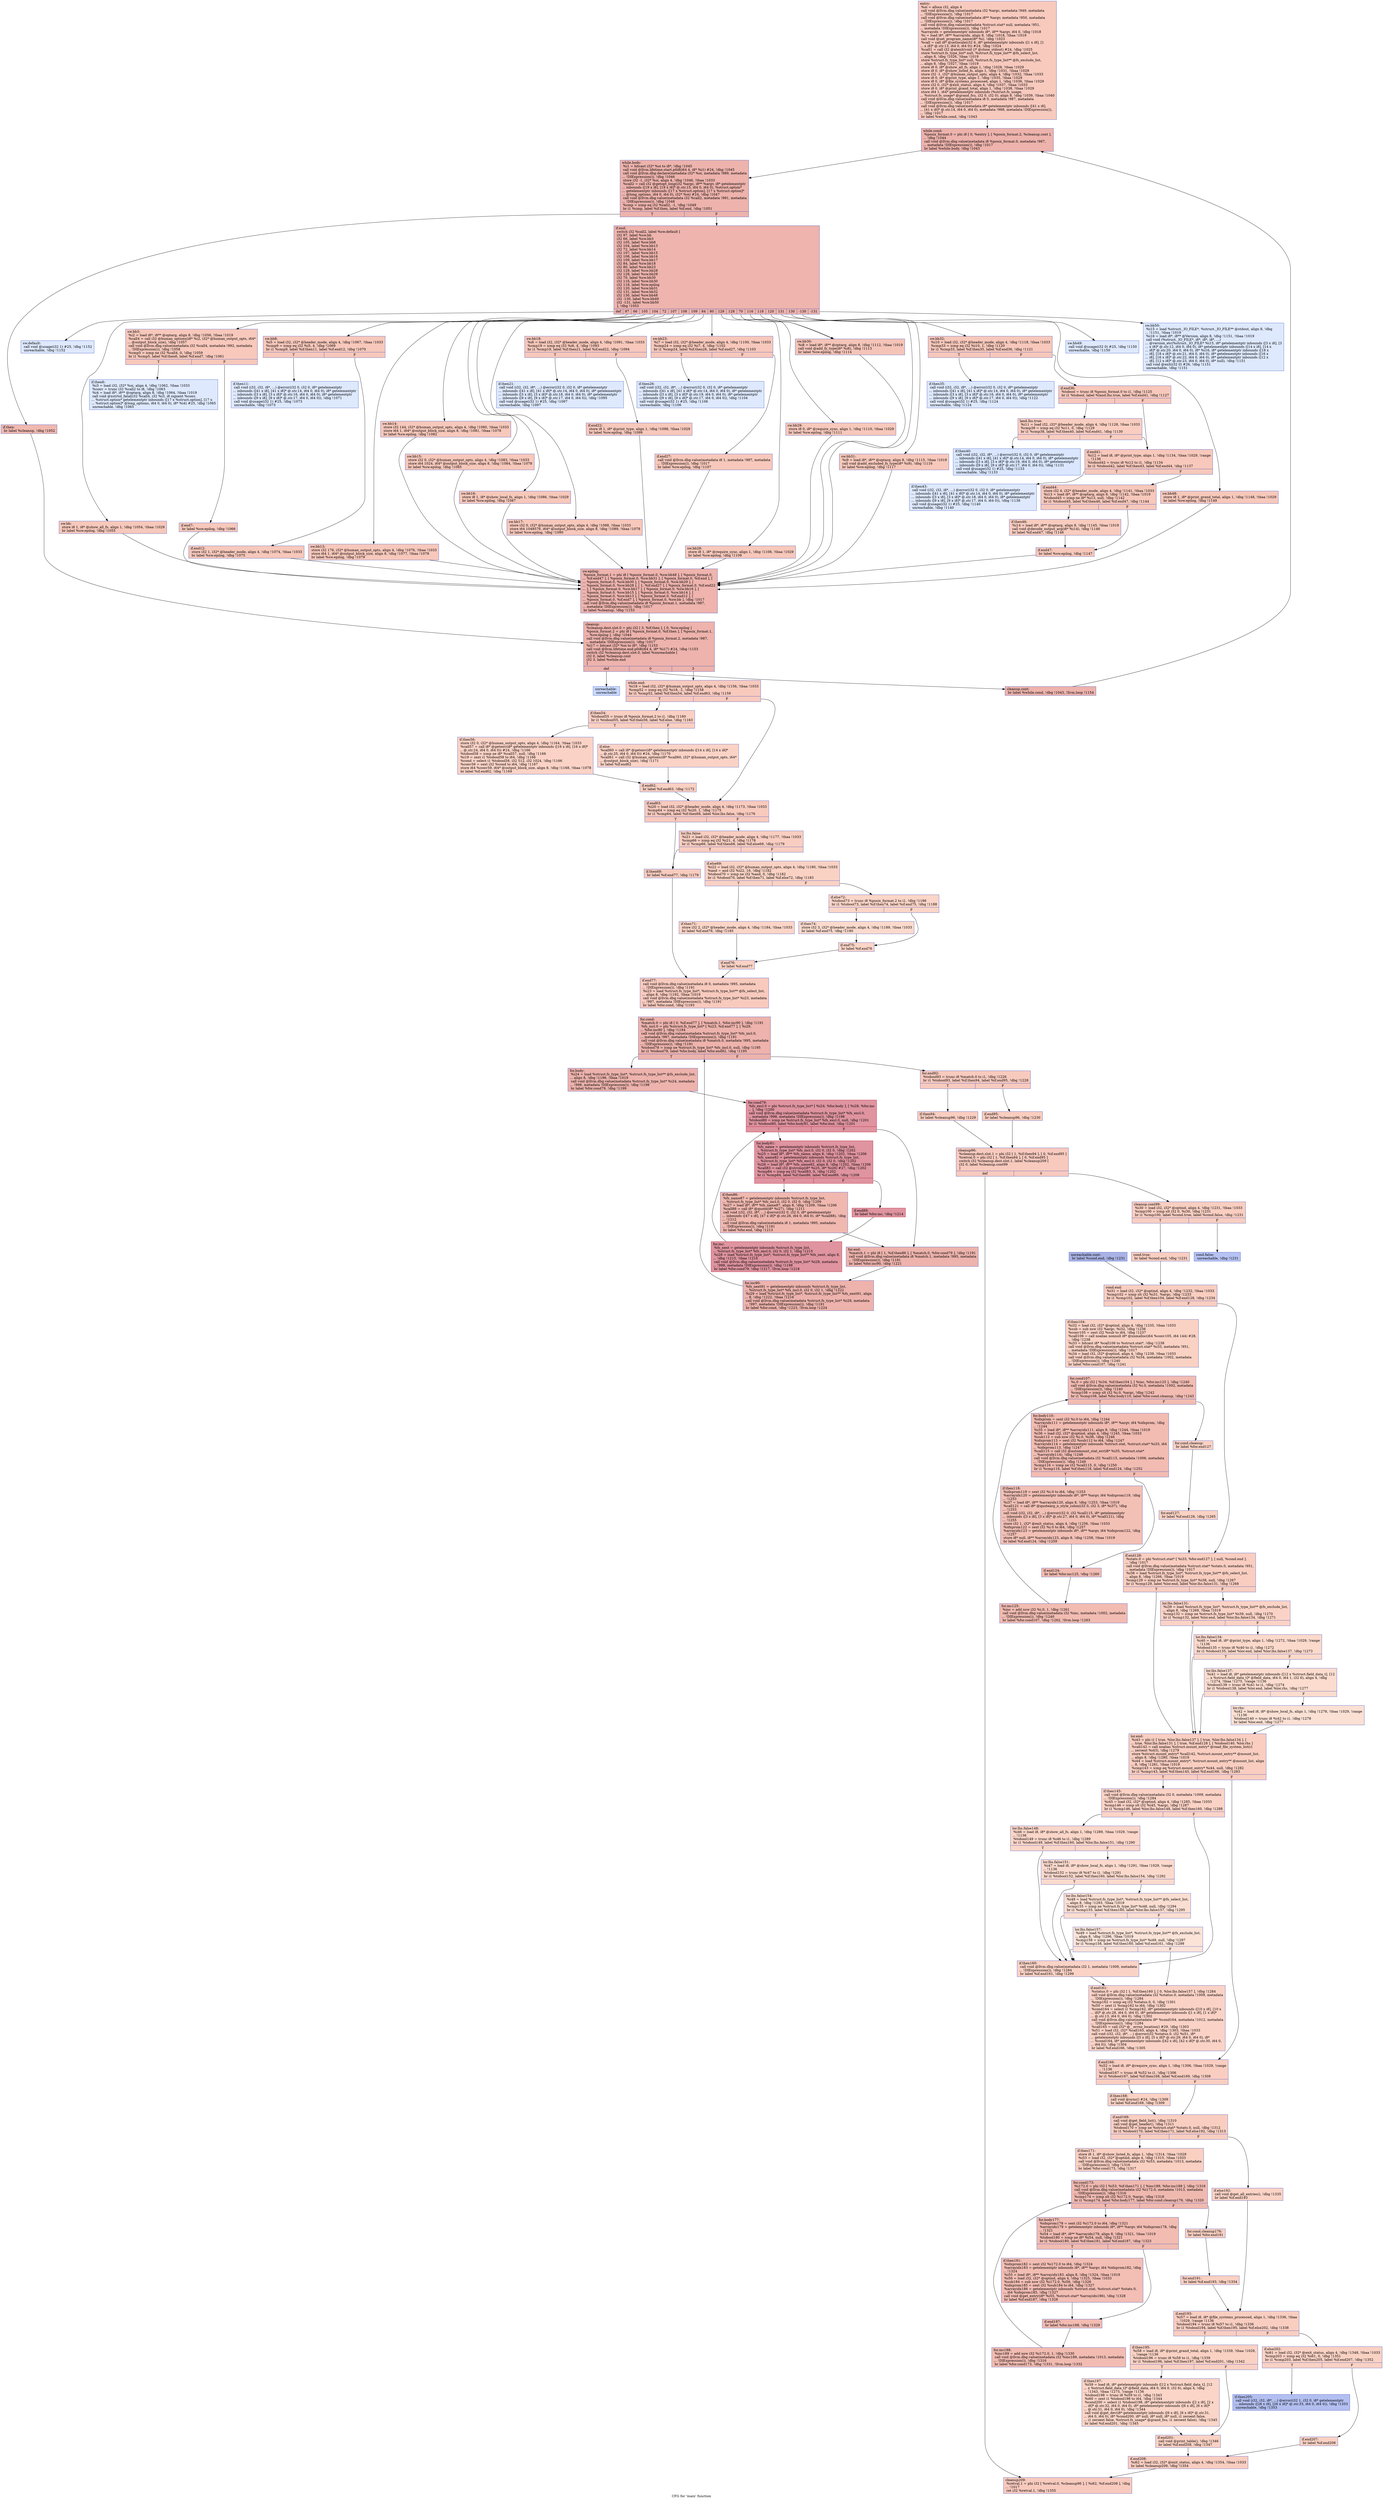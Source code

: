 digraph "CFG for 'main' function" {
	label="CFG for 'main' function";

	Node0x55db659a6f80 [shape=record,color="#3d50c3ff", style=filled, fillcolor="#ef886b70",label="{entry:\l  %oi = alloca i32, align 4\l  call void @llvm.dbg.value(metadata i32 %argc, metadata !949, metadata\l... !DIExpression()), !dbg !1017\l  call void @llvm.dbg.value(metadata i8** %argv, metadata !950, metadata\l... !DIExpression()), !dbg !1017\l  call void @llvm.dbg.value(metadata %struct.stat* null, metadata !951,\l... metadata !DIExpression()), !dbg !1017\l  %arrayidx = getelementptr inbounds i8*, i8** %argv, i64 0, !dbg !1018\l  %i = load i8*, i8** %arrayidx, align 8, !dbg !1018, !tbaa !1019\l  call void @set_program_name(i8* %i), !dbg !1023\l  %call = call i8* @setlocale(i32 6, i8* getelementptr inbounds ([1 x i8], [1\l... x i8]* @.str.13, i64 0, i64 0)) #24, !dbg !1024\l  %call1 = call i32 @atexit(void ()* @close_stdout) #24, !dbg !1025\l  store %struct.fs_type_list* null, %struct.fs_type_list** @fs_select_list,\l... align 8, !dbg !1026, !tbaa !1019\l  store %struct.fs_type_list* null, %struct.fs_type_list** @fs_exclude_list,\l... align 8, !dbg !1027, !tbaa !1019\l  store i8 0, i8* @show_all_fs, align 1, !dbg !1028, !tbaa !1029\l  store i8 0, i8* @show_listed_fs, align 1, !dbg !1031, !tbaa !1029\l  store i32 -1, i32* @human_output_opts, align 4, !dbg !1032, !tbaa !1033\l  store i8 0, i8* @print_type, align 1, !dbg !1035, !tbaa !1029\l  store i8 0, i8* @file_systems_processed, align 1, !dbg !1036, !tbaa !1029\l  store i32 0, i32* @exit_status, align 4, !dbg !1037, !tbaa !1033\l  store i8 0, i8* @print_grand_total, align 1, !dbg !1038, !tbaa !1029\l  store i64 1, i64* getelementptr inbounds (%struct.fs_usage,\l... %struct.fs_usage* @grand_fsu, i32 0, i32 0), align 8, !dbg !1039, !tbaa !1040\l  call void @llvm.dbg.value(metadata i8 0, metadata !987, metadata\l... !DIExpression()), !dbg !1017\l  call void @llvm.dbg.value(metadata i8* getelementptr inbounds ([41 x i8],\l... [41 x i8]* @.str.14, i64 0, i64 0), metadata !988, metadata !DIExpression()),\l... !dbg !1017\l  br label %while.cond, !dbg !1043\l}"];
	Node0x55db659a6f80 -> Node0x55db659abe80;
	Node0x55db659abe80 [shape=record,color="#3d50c3ff", style=filled, fillcolor="#d6524470",label="{while.cond:                                       \l  %posix_format.0 = phi i8 [ 0, %entry ], [ %posix_format.2, %cleanup.cont ],\l... !dbg !1044\l  call void @llvm.dbg.value(metadata i8 %posix_format.0, metadata !987,\l... metadata !DIExpression()), !dbg !1017\l  br label %while.body, !dbg !1043\l}"];
	Node0x55db659abe80 -> Node0x55db659ac650;
	Node0x55db659ac650 [shape=record,color="#3d50c3ff", style=filled, fillcolor="#d6524470",label="{while.body:                                       \l  %i1 = bitcast i32* %oi to i8*, !dbg !1045\l  call void @llvm.lifetime.start.p0i8(i64 4, i8* %i1) #24, !dbg !1045\l  call void @llvm.dbg.declare(metadata i32* %oi, metadata !989, metadata\l... !DIExpression()), !dbg !1046\l  store i32 -1, i32* %oi, align 4, !dbg !1046, !tbaa !1033\l  %call2 = call i32 @getopt_long(i32 %argc, i8** %argv, i8* getelementptr\l... inbounds ([19 x i8], [19 x i8]* @.str.15, i64 0, i64 0), %struct.option*\l... getelementptr inbounds ([17 x %struct.option], [17 x %struct.option]*\l... @long_options, i64 0, i64 0), i32* %oi) #24, !dbg !1047\l  call void @llvm.dbg.value(metadata i32 %call2, metadata !991, metadata\l... !DIExpression()), !dbg !1048\l  %cmp = icmp eq i32 %call2, -1, !dbg !1049\l  br i1 %cmp, label %if.then, label %if.end, !dbg !1051\l|{<s0>T|<s1>F}}"];
	Node0x55db659ac650:s0 -> Node0x55db659af480;
	Node0x55db659ac650:s1 -> Node0x55db659af550;
	Node0x55db659af480 [shape=record,color="#3d50c3ff", style=filled, fillcolor="#de614d70",label="{if.then:                                          \l  br label %cleanup, !dbg !1052\l}"];
	Node0x55db659af480 -> Node0x55db659af800;
	Node0x55db659af550 [shape=record,color="#3d50c3ff", style=filled, fillcolor="#d8564670",label="{if.end:                                           \l  switch i32 %call2, label %sw.default [\l    i32 97, label %sw.bb\l    i32 66, label %sw.bb3\l    i32 105, label %sw.bb8\l    i32 104, label %sw.bb13\l    i32 72, label %sw.bb14\l    i32 107, label %sw.bb15\l    i32 108, label %sw.bb16\l    i32 109, label %sw.bb17\l    i32 84, label %sw.bb18\l    i32 80, label %sw.bb23\l    i32 129, label %sw.bb28\l    i32 128, label %sw.bb29\l    i32 70, label %sw.bb30\l    i32 116, label %sw.bb30\l    i32 118, label %sw.epilog\l    i32 120, label %sw.bb31\l    i32 131, label %sw.bb32\l    i32 130, label %sw.bb48\l    i32 -130, label %sw.bb49\l    i32 -131, label %sw.bb50\l  ], !dbg !1053\l|{<s0>def|<s1>97|<s2>66|<s3>105|<s4>104|<s5>72|<s6>107|<s7>108|<s8>109|<s9>84|<s10>80|<s11>129|<s12>128|<s13>70|<s14>116|<s15>118|<s16>120|<s17>131|<s18>130|<s19>-130|<s20>-131}}"];
	Node0x55db659af550:s0 -> Node0x55db659afa10;
	Node0x55db659af550:s1 -> Node0x55db659afa60;
	Node0x55db659af550:s2 -> Node0x55db659afb30;
	Node0x55db659af550:s3 -> Node0x55db659afc00;
	Node0x55db659af550:s4 -> Node0x55db659afcd0;
	Node0x55db659af550:s5 -> Node0x55db659afda0;
	Node0x55db659af550:s6 -> Node0x55db659afea0;
	Node0x55db659af550:s7 -> Node0x55db659acf60;
	Node0x55db659af550:s8 -> Node0x55db659b0230;
	Node0x55db659af550:s9 -> Node0x55db659b02e0;
	Node0x55db659af550:s10 -> Node0x55db659b0390;
	Node0x55db659af550:s11 -> Node0x55db659b0460;
	Node0x55db659af550:s12 -> Node0x55db659b0530;
	Node0x55db659af550:s13 -> Node0x55db659b0630;
	Node0x55db659af550:s14 -> Node0x55db659b0630;
	Node0x55db659af550:s15 -> Node0x55db659b0730;
	Node0x55db659af550:s16 -> Node0x55db659b0810;
	Node0x55db659af550:s17 -> Node0x55db659b08e0;
	Node0x55db659af550:s18 -> Node0x55db659b09b0;
	Node0x55db659af550:s19 -> Node0x55db659b0a80;
	Node0x55db659af550:s20 -> Node0x55db659b0b50;
	Node0x55db659afa60 [shape=record,color="#3d50c3ff", style=filled, fillcolor="#ed836670",label="{sw.bb:                                            \l  store i8 1, i8* @show_all_fs, align 1, !dbg !1054, !tbaa !1029\l  br label %sw.epilog, !dbg !1055\l}"];
	Node0x55db659afa60 -> Node0x55db659b0730;
	Node0x55db659afb30 [shape=record,color="#3d50c3ff", style=filled, fillcolor="#ed836670",label="{sw.bb3:                                           \l  %i2 = load i8*, i8** @optarg, align 8, !dbg !1056, !tbaa !1019\l  %call4 = call i32 @human_options(i8* %i2, i32* @human_output_opts, i64*\l... @output_block_size), !dbg !1057\l  call void @llvm.dbg.value(metadata i32 %call4, metadata !992, metadata\l... !DIExpression()), !dbg !1058\l  %cmp5 = icmp ne i32 %call4, 0, !dbg !1059\l  br i1 %cmp5, label %if.then6, label %if.end7, !dbg !1061\l|{<s0>T|<s1>F}}"];
	Node0x55db659afb30:s0 -> Node0x55db659b2220;
	Node0x55db659afb30:s1 -> Node0x55db659b2270;
	Node0x55db659b2220 [shape=record,color="#3d50c3ff", style=filled, fillcolor="#b5cdfa70",label="{if.then6:                                         \l  %i3 = load i32, i32* %oi, align 4, !dbg !1062, !tbaa !1033\l  %conv = trunc i32 %call2 to i8, !dbg !1063\l  %i4 = load i8*, i8** @optarg, align 8, !dbg !1064, !tbaa !1019\l  call void @xstrtol_fatal(i32 %call4, i32 %i3, i8 signext %conv,\l... %struct.option* getelementptr inbounds ([17 x %struct.option], [17 x\l... %struct.option]* @long_options, i64 0, i64 0), i8* %i4) #25, !dbg !1065\l  unreachable, !dbg !1065\l}"];
	Node0x55db659b2270 [shape=record,color="#3d50c3ff", style=filled, fillcolor="#ed836670",label="{if.end7:                                          \l  br label %sw.epilog, !dbg !1066\l}"];
	Node0x55db659b2270 -> Node0x55db659b0730;
	Node0x55db659afc00 [shape=record,color="#3d50c3ff", style=filled, fillcolor="#ed836670",label="{sw.bb8:                                           \l  %i5 = load i32, i32* @header_mode, align 4, !dbg !1067, !tbaa !1033\l  %cmp9 = icmp eq i32 %i5, 4, !dbg !1069\l  br i1 %cmp9, label %if.then11, label %if.end12, !dbg !1070\l|{<s0>T|<s1>F}}"];
	Node0x55db659afc00:s0 -> Node0x55db659b49e0;
	Node0x55db659afc00:s1 -> Node0x55db659b5080;
	Node0x55db659b49e0 [shape=record,color="#3d50c3ff", style=filled, fillcolor="#b5cdfa70",label="{if.then11:                                        \l  call void (i32, i32, i8*, ...) @error(i32 0, i32 0, i8* getelementptr\l... inbounds ([41 x i8], [41 x i8]* @.str.14, i64 0, i64 0), i8* getelementptr\l... inbounds ([3 x i8], [3 x i8]* @.str.16, i64 0, i64 0), i8* getelementptr\l... inbounds ([9 x i8], [9 x i8]* @.str.17, i64 0, i64 0)), !dbg !1071\l  call void @usage(i32 1) #25, !dbg !1073\l  unreachable, !dbg !1073\l}"];
	Node0x55db659b5080 [shape=record,color="#3d50c3ff", style=filled, fillcolor="#ed836670",label="{if.end12:                                         \l  store i32 1, i32* @header_mode, align 4, !dbg !1074, !tbaa !1033\l  br label %sw.epilog, !dbg !1075\l}"];
	Node0x55db659b5080 -> Node0x55db659b0730;
	Node0x55db659afcd0 [shape=record,color="#3d50c3ff", style=filled, fillcolor="#ed836670",label="{sw.bb13:                                          \l  store i32 176, i32* @human_output_opts, align 4, !dbg !1076, !tbaa !1033\l  store i64 1, i64* @output_block_size, align 8, !dbg !1077, !tbaa !1078\l  br label %sw.epilog, !dbg !1079\l}"];
	Node0x55db659afcd0 -> Node0x55db659b0730;
	Node0x55db659afda0 [shape=record,color="#3d50c3ff", style=filled, fillcolor="#ed836670",label="{sw.bb14:                                          \l  store i32 144, i32* @human_output_opts, align 4, !dbg !1080, !tbaa !1033\l  store i64 1, i64* @output_block_size, align 8, !dbg !1081, !tbaa !1078\l  br label %sw.epilog, !dbg !1082\l}"];
	Node0x55db659afda0 -> Node0x55db659b0730;
	Node0x55db659afea0 [shape=record,color="#3d50c3ff", style=filled, fillcolor="#ed836670",label="{sw.bb15:                                          \l  store i32 0, i32* @human_output_opts, align 4, !dbg !1083, !tbaa !1033\l  store i64 1024, i64* @output_block_size, align 8, !dbg !1084, !tbaa !1078\l  br label %sw.epilog, !dbg !1085\l}"];
	Node0x55db659afea0 -> Node0x55db659b0730;
	Node0x55db659acf60 [shape=record,color="#3d50c3ff", style=filled, fillcolor="#ed836670",label="{sw.bb16:                                          \l  store i8 1, i8* @show_local_fs, align 1, !dbg !1086, !tbaa !1029\l  br label %sw.epilog, !dbg !1087\l}"];
	Node0x55db659acf60 -> Node0x55db659b0730;
	Node0x55db659b0230 [shape=record,color="#3d50c3ff", style=filled, fillcolor="#ed836670",label="{sw.bb17:                                          \l  store i32 0, i32* @human_output_opts, align 4, !dbg !1088, !tbaa !1033\l  store i64 1048576, i64* @output_block_size, align 8, !dbg !1089, !tbaa !1078\l  br label %sw.epilog, !dbg !1090\l}"];
	Node0x55db659b0230 -> Node0x55db659b0730;
	Node0x55db659b02e0 [shape=record,color="#3d50c3ff", style=filled, fillcolor="#ed836670",label="{sw.bb18:                                          \l  %i6 = load i32, i32* @header_mode, align 4, !dbg !1091, !tbaa !1033\l  %cmp19 = icmp eq i32 %i6, 4, !dbg !1093\l  br i1 %cmp19, label %if.then21, label %if.end22, !dbg !1094\l|{<s0>T|<s1>F}}"];
	Node0x55db659b02e0:s0 -> Node0x55db6598b260;
	Node0x55db659b02e0:s1 -> Node0x55db6598b2b0;
	Node0x55db6598b260 [shape=record,color="#3d50c3ff", style=filled, fillcolor="#b5cdfa70",label="{if.then21:                                        \l  call void (i32, i32, i8*, ...) @error(i32 0, i32 0, i8* getelementptr\l... inbounds ([41 x i8], [41 x i8]* @.str.14, i64 0, i64 0), i8* getelementptr\l... inbounds ([3 x i8], [3 x i8]* @.str.18, i64 0, i64 0), i8* getelementptr\l... inbounds ([9 x i8], [9 x i8]* @.str.17, i64 0, i64 0)), !dbg !1095\l  call void @usage(i32 1) #25, !dbg !1097\l  unreachable, !dbg !1097\l}"];
	Node0x55db6598b2b0 [shape=record,color="#3d50c3ff", style=filled, fillcolor="#ed836670",label="{if.end22:                                         \l  store i8 1, i8* @print_type, align 1, !dbg !1098, !tbaa !1029\l  br label %sw.epilog, !dbg !1099\l}"];
	Node0x55db6598b2b0 -> Node0x55db659b0730;
	Node0x55db659b0390 [shape=record,color="#3d50c3ff", style=filled, fillcolor="#ed836670",label="{sw.bb23:                                          \l  %i7 = load i32, i32* @header_mode, align 4, !dbg !1100, !tbaa !1033\l  %cmp24 = icmp eq i32 %i7, 4, !dbg !1102\l  br i1 %cmp24, label %if.then26, label %if.end27, !dbg !1103\l|{<s0>T|<s1>F}}"];
	Node0x55db659b0390:s0 -> Node0x55db659bb640;
	Node0x55db659b0390:s1 -> Node0x55db659bb6c0;
	Node0x55db659bb640 [shape=record,color="#3d50c3ff", style=filled, fillcolor="#b5cdfa70",label="{if.then26:                                        \l  call void (i32, i32, i8*, ...) @error(i32 0, i32 0, i8* getelementptr\l... inbounds ([41 x i8], [41 x i8]* @.str.14, i64 0, i64 0), i8* getelementptr\l... inbounds ([3 x i8], [3 x i8]* @.str.19, i64 0, i64 0), i8* getelementptr\l... inbounds ([9 x i8], [9 x i8]* @.str.17, i64 0, i64 0)), !dbg !1104\l  call void @usage(i32 1) #25, !dbg !1106\l  unreachable, !dbg !1106\l}"];
	Node0x55db659bb6c0 [shape=record,color="#3d50c3ff", style=filled, fillcolor="#ed836670",label="{if.end27:                                         \l  call void @llvm.dbg.value(metadata i8 1, metadata !987, metadata\l... !DIExpression()), !dbg !1017\l  br label %sw.epilog, !dbg !1107\l}"];
	Node0x55db659bb6c0 -> Node0x55db659b0730;
	Node0x55db659b0460 [shape=record,color="#3d50c3ff", style=filled, fillcolor="#ed836670",label="{sw.bb28:                                          \l  store i8 1, i8* @require_sync, align 1, !dbg !1108, !tbaa !1029\l  br label %sw.epilog, !dbg !1109\l}"];
	Node0x55db659b0460 -> Node0x55db659b0730;
	Node0x55db659b0530 [shape=record,color="#3d50c3ff", style=filled, fillcolor="#ed836670",label="{sw.bb29:                                          \l  store i8 0, i8* @require_sync, align 1, !dbg !1110, !tbaa !1029\l  br label %sw.epilog, !dbg !1111\l}"];
	Node0x55db659b0530 -> Node0x55db659b0730;
	Node0x55db659b0630 [shape=record,color="#3d50c3ff", style=filled, fillcolor="#e97a5f70",label="{sw.bb30:                                          \l  %i8 = load i8*, i8** @optarg, align 8, !dbg !1112, !tbaa !1019\l  call void @add_fs_type(i8* %i8), !dbg !1113\l  br label %sw.epilog, !dbg !1114\l}"];
	Node0x55db659b0630 -> Node0x55db659b0730;
	Node0x55db659b0810 [shape=record,color="#3d50c3ff", style=filled, fillcolor="#ed836670",label="{sw.bb31:                                          \l  %i9 = load i8*, i8** @optarg, align 8, !dbg !1115, !tbaa !1019\l  call void @add_excluded_fs_type(i8* %i9), !dbg !1116\l  br label %sw.epilog, !dbg !1117\l}"];
	Node0x55db659b0810 -> Node0x55db659b0730;
	Node0x55db659b08e0 [shape=record,color="#3d50c3ff", style=filled, fillcolor="#ed836670",label="{sw.bb32:                                          \l  %i10 = load i32, i32* @header_mode, align 4, !dbg !1118, !tbaa !1033\l  %cmp33 = icmp eq i32 %i10, 1, !dbg !1120\l  br i1 %cmp33, label %if.then35, label %if.end36, !dbg !1121\l|{<s0>T|<s1>F}}"];
	Node0x55db659b08e0:s0 -> Node0x55db659bdf60;
	Node0x55db659b08e0:s1 -> Node0x55db659bdfb0;
	Node0x55db659bdf60 [shape=record,color="#3d50c3ff", style=filled, fillcolor="#b5cdfa70",label="{if.then35:                                        \l  call void (i32, i32, i8*, ...) @error(i32 0, i32 0, i8* getelementptr\l... inbounds ([41 x i8], [41 x i8]* @.str.14, i64 0, i64 0), i8* getelementptr\l... inbounds ([3 x i8], [3 x i8]* @.str.16, i64 0, i64 0), i8* getelementptr\l... inbounds ([9 x i8], [9 x i8]* @.str.17, i64 0, i64 0)), !dbg !1122\l  call void @usage(i32 1) #25, !dbg !1124\l  unreachable, !dbg !1124\l}"];
	Node0x55db659bdfb0 [shape=record,color="#3d50c3ff", style=filled, fillcolor="#ed836670",label="{if.end36:                                         \l  %tobool = trunc i8 %posix_format.0 to i1, !dbg !1125\l  br i1 %tobool, label %land.lhs.true, label %if.end41, !dbg !1127\l|{<s0>T|<s1>F}}"];
	Node0x55db659bdfb0:s0 -> Node0x55db659b04d0;
	Node0x55db659bdfb0:s1 -> Node0x55db659bee80;
	Node0x55db659b04d0 [shape=record,color="#3d50c3ff", style=filled, fillcolor="#f2907270",label="{land.lhs.true:                                    \l  %i11 = load i32, i32* @header_mode, align 4, !dbg !1128, !tbaa !1033\l  %cmp38 = icmp eq i32 %i11, 0, !dbg !1129\l  br i1 %cmp38, label %if.then40, label %if.end41, !dbg !1130\l|{<s0>T|<s1>F}}"];
	Node0x55db659b04d0:s0 -> Node0x55db659bf480;
	Node0x55db659b04d0:s1 -> Node0x55db659bee80;
	Node0x55db659bf480 [shape=record,color="#3d50c3ff", style=filled, fillcolor="#abc8fd70",label="{if.then40:                                        \l  call void (i32, i32, i8*, ...) @error(i32 0, i32 0, i8* getelementptr\l... inbounds ([41 x i8], [41 x i8]* @.str.14, i64 0, i64 0), i8* getelementptr\l... inbounds ([3 x i8], [3 x i8]* @.str.19, i64 0, i64 0), i8* getelementptr\l... inbounds ([9 x i8], [9 x i8]* @.str.17, i64 0, i64 0)), !dbg !1131\l  call void @usage(i32 1) #25, !dbg !1133\l  unreachable, !dbg !1133\l}"];
	Node0x55db659bee80 [shape=record,color="#3d50c3ff", style=filled, fillcolor="#ed836670",label="{if.end41:                                         \l  %i12 = load i8, i8* @print_type, align 1, !dbg !1134, !tbaa !1029, !range\l... !1136\l  %tobool42 = trunc i8 %i12 to i1, !dbg !1134\l  br i1 %tobool42, label %if.then43, label %if.end44, !dbg !1137\l|{<s0>T|<s1>F}}"];
	Node0x55db659bee80:s0 -> Node0x55db659c0c00;
	Node0x55db659bee80:s1 -> Node0x55db659c0c80;
	Node0x55db659c0c00 [shape=record,color="#3d50c3ff", style=filled, fillcolor="#b5cdfa70",label="{if.then43:                                        \l  call void (i32, i32, i8*, ...) @error(i32 0, i32 0, i8* getelementptr\l... inbounds ([41 x i8], [41 x i8]* @.str.14, i64 0, i64 0), i8* getelementptr\l... inbounds ([3 x i8], [3 x i8]* @.str.18, i64 0, i64 0), i8* getelementptr\l... inbounds ([9 x i8], [9 x i8]* @.str.17, i64 0, i64 0)), !dbg !1138\l  call void @usage(i32 1) #25, !dbg !1140\l  unreachable, !dbg !1140\l}"];
	Node0x55db659c0c80 [shape=record,color="#3d50c3ff", style=filled, fillcolor="#ed836670",label="{if.end44:                                         \l  store i32 4, i32* @header_mode, align 4, !dbg !1141, !tbaa !1033\l  %i13 = load i8*, i8** @optarg, align 8, !dbg !1142, !tbaa !1019\l  %tobool45 = icmp ne i8* %i13, null, !dbg !1142\l  br i1 %tobool45, label %if.then46, label %if.end47, !dbg !1144\l|{<s0>T|<s1>F}}"];
	Node0x55db659c0c80:s0 -> Node0x55db659c2470;
	Node0x55db659c0c80:s1 -> Node0x55db659c24f0;
	Node0x55db659c2470 [shape=record,color="#3d50c3ff", style=filled, fillcolor="#f08b6e70",label="{if.then46:                                        \l  %i14 = load i8*, i8** @optarg, align 8, !dbg !1145, !tbaa !1019\l  call void @decode_output_arg(i8* %i14), !dbg !1146\l  br label %if.end47, !dbg !1146\l}"];
	Node0x55db659c2470 -> Node0x55db659c24f0;
	Node0x55db659c24f0 [shape=record,color="#3d50c3ff", style=filled, fillcolor="#ed836670",label="{if.end47:                                         \l  br label %sw.epilog, !dbg !1147\l}"];
	Node0x55db659c24f0 -> Node0x55db659b0730;
	Node0x55db659b09b0 [shape=record,color="#3d50c3ff", style=filled, fillcolor="#ed836670",label="{sw.bb48:                                          \l  store i8 1, i8* @print_grand_total, align 1, !dbg !1148, !tbaa !1029\l  br label %sw.epilog, !dbg !1149\l}"];
	Node0x55db659b09b0 -> Node0x55db659b0730;
	Node0x55db659b0a80 [shape=record,color="#3d50c3ff", style=filled, fillcolor="#b5cdfa70",label="{sw.bb49:                                          \l  call void @usage(i32 0) #25, !dbg !1150\l  unreachable, !dbg !1150\l}"];
	Node0x55db659b0b50 [shape=record,color="#3d50c3ff", style=filled, fillcolor="#b5cdfa70",label="{sw.bb50:                                          \l  %i15 = load %struct._IO_FILE*, %struct._IO_FILE** @stdout, align 8, !dbg\l... !1151, !tbaa !1019\l  %i16 = load i8*, i8** @Version, align 8, !dbg !1151, !tbaa !1019\l  call void (%struct._IO_FILE*, i8*, i8*, i8*, ...)\l... @version_etc(%struct._IO_FILE* %i15, i8* getelementptr inbounds ([3 x i8], [3\l... x i8]* @.str.12, i64 0, i64 0), i8* getelementptr inbounds ([14 x i8], [14 x\l... i8]* @.str.20, i64 0, i64 0), i8* %i16, i8* getelementptr inbounds ([18 x\l... i8], [18 x i8]* @.str.21, i64 0, i64 0), i8* getelementptr inbounds ([16 x\l... i8], [16 x i8]* @.str.22, i64 0, i64 0), i8* getelementptr inbounds ([12 x\l... i8], [12 x i8]* @.str.23, i64 0, i64 0), i8* null), !dbg !1151\l  call void @exit(i32 0) #26, !dbg !1151\l  unreachable, !dbg !1151\l}"];
	Node0x55db659afa10 [shape=record,color="#3d50c3ff", style=filled, fillcolor="#b5cdfa70",label="{sw.default:                                       \l  call void @usage(i32 1) #25, !dbg !1152\l  unreachable, !dbg !1152\l}"];
	Node0x55db659b0730 [shape=record,color="#3d50c3ff", style=filled, fillcolor="#d8564670",label="{sw.epilog:                                        \l  %posix_format.1 = phi i8 [ %posix_format.0, %sw.bb48 ], [ %posix_format.0,\l... %if.end47 ], [ %posix_format.0, %sw.bb31 ], [ %posix_format.0, %if.end ], [\l... %posix_format.0, %sw.bb30 ], [ %posix_format.0, %sw.bb29 ], [\l... %posix_format.0, %sw.bb28 ], [ 1, %if.end27 ], [ %posix_format.0, %if.end22\l... ], [ %posix_format.0, %sw.bb17 ], [ %posix_format.0, %sw.bb16 ], [\l... %posix_format.0, %sw.bb15 ], [ %posix_format.0, %sw.bb14 ], [\l... %posix_format.0, %sw.bb13 ], [ %posix_format.0, %if.end12 ], [\l... %posix_format.0, %if.end7 ], [ %posix_format.0, %sw.bb ], !dbg !1017\l  call void @llvm.dbg.value(metadata i8 %posix_format.1, metadata !987,\l... metadata !DIExpression()), !dbg !1017\l  br label %cleanup, !dbg !1153\l}"];
	Node0x55db659b0730 -> Node0x55db659af800;
	Node0x55db659af800 [shape=record,color="#3d50c3ff", style=filled, fillcolor="#d6524470",label="{cleanup:                                          \l  %cleanup.dest.slot.0 = phi i32 [ 3, %if.then ], [ 0, %sw.epilog ]\l  %posix_format.2 = phi i8 [ %posix_format.0, %if.then ], [ %posix_format.1,\l... %sw.epilog ], !dbg !1044\l  call void @llvm.dbg.value(metadata i8 %posix_format.2, metadata !987,\l... metadata !DIExpression()), !dbg !1017\l  %i17 = bitcast i32* %oi to i8*, !dbg !1153\l  call void @llvm.lifetime.end.p0i8(i64 4, i8* %i17) #24, !dbg !1153\l  switch i32 %cleanup.dest.slot.0, label %unreachable [\l    i32 0, label %cleanup.cont\l    i32 3, label %while.end\l  ]\l|{<s0>def|<s1>0|<s2>3}}"];
	Node0x55db659af800:s0 -> Node0x55db659c6fe0;
	Node0x55db659af800:s1 -> Node0x55db659ac110;
	Node0x55db659af800:s2 -> Node0x55db659c7030;
	Node0x55db659ac110 [shape=record,color="#3d50c3ff", style=filled, fillcolor="#d6524470",label="{cleanup.cont:                                     \l  br label %while.cond, !dbg !1043, !llvm.loop !1154\l}"];
	Node0x55db659ac110 -> Node0x55db659abe80;
	Node0x55db659c7030 [shape=record,color="#3d50c3ff", style=filled, fillcolor="#ef886b70",label="{while.end:                                        \l  %i18 = load i32, i32* @human_output_opts, align 4, !dbg !1156, !tbaa !1033\l  %cmp52 = icmp eq i32 %i18, -1, !dbg !1158\l  br i1 %cmp52, label %if.then54, label %if.end63, !dbg !1159\l|{<s0>T|<s1>F}}"];
	Node0x55db659c7030:s0 -> Node0x55db659c7690;
	Node0x55db659c7030:s1 -> Node0x55db659c76e0;
	Node0x55db659c7690 [shape=record,color="#3d50c3ff", style=filled, fillcolor="#f3947570",label="{if.then54:                                        \l  %tobool55 = trunc i8 %posix_format.2 to i1, !dbg !1160\l  br i1 %tobool55, label %if.then56, label %if.else, !dbg !1163\l|{<s0>T|<s1>F}}"];
	Node0x55db659c7690:s0 -> Node0x55db659c7ae0;
	Node0x55db659c7690:s1 -> Node0x55db659c7b60;
	Node0x55db659c7ae0 [shape=record,color="#3d50c3ff", style=filled, fillcolor="#f59c7d70",label="{if.then56:                                        \l  store i32 0, i32* @human_output_opts, align 4, !dbg !1164, !tbaa !1033\l  %call57 = call i8* @getenv(i8* getelementptr inbounds ([16 x i8], [16 x i8]*\l... @.str.24, i64 0, i64 0)) #24, !dbg !1166\l  %tobool58 = icmp ne i8* %call57, null, !dbg !1166\l  %i19 = zext i1 %tobool58 to i64, !dbg !1166\l  %cond = select i1 %tobool58, i32 512, i32 1024, !dbg !1166\l  %conv59 = sext i32 %cond to i64, !dbg !1167\l  store i64 %conv59, i64* @output_block_size, align 8, !dbg !1168, !tbaa !1078\l  br label %if.end62, !dbg !1169\l}"];
	Node0x55db659c7ae0 -> Node0x55db659b4f70;
	Node0x55db659c7b60 [shape=record,color="#3d50c3ff", style=filled, fillcolor="#f59c7d70",label="{if.else:                                          \l  %call60 = call i8* @getenv(i8* getelementptr inbounds ([14 x i8], [14 x i8]*\l... @.str.25, i64 0, i64 0)) #24, !dbg !1170\l  %call61 = call i32 @human_options(i8* %call60, i32* @human_output_opts, i64*\l... @output_block_size), !dbg !1171\l  br label %if.end62\l}"];
	Node0x55db659c7b60 -> Node0x55db659b4f70;
	Node0x55db659b4f70 [shape=record,color="#3d50c3ff", style=filled, fillcolor="#f3947570",label="{if.end62:                                         \l  br label %if.end63, !dbg !1172\l}"];
	Node0x55db659b4f70 -> Node0x55db659c76e0;
	Node0x55db659c76e0 [shape=record,color="#3d50c3ff", style=filled, fillcolor="#ef886b70",label="{if.end63:                                         \l  %i20 = load i32, i32* @header_mode, align 4, !dbg !1173, !tbaa !1033\l  %cmp64 = icmp eq i32 %i20, 1, !dbg !1175\l  br i1 %cmp64, label %if.then68, label %lor.lhs.false, !dbg !1176\l|{<s0>T|<s1>F}}"];
	Node0x55db659c76e0:s0 -> Node0x55db659ca2e0;
	Node0x55db659c76e0:s1 -> Node0x55db659ca330;
	Node0x55db659ca330 [shape=record,color="#3d50c3ff", style=filled, fillcolor="#f2907270",label="{lor.lhs.false:                                    \l  %i21 = load i32, i32* @header_mode, align 4, !dbg !1177, !tbaa !1033\l  %cmp66 = icmp eq i32 %i21, 4, !dbg !1178\l  br i1 %cmp66, label %if.then68, label %if.else69, !dbg !1179\l|{<s0>T|<s1>F}}"];
	Node0x55db659ca330:s0 -> Node0x55db659ca2e0;
	Node0x55db659ca330:s1 -> Node0x55db659ca900;
	Node0x55db659ca2e0 [shape=record,color="#3d50c3ff", style=filled, fillcolor="#f08b6e70",label="{if.then68:                                        \l  br label %if.end77, !dbg !1179\l}"];
	Node0x55db659ca2e0 -> Node0x55db659cab60;
	Node0x55db659ca900 [shape=record,color="#3d50c3ff", style=filled, fillcolor="#f4987a70",label="{if.else69:                                        \l  %i22 = load i32, i32* @human_output_opts, align 4, !dbg !1180, !tbaa !1033\l  %and = and i32 %i22, 16, !dbg !1182\l  %tobool70 = icmp ne i32 %and, 0, !dbg !1182\l  br i1 %tobool70, label %if.then71, label %if.else72, !dbg !1183\l|{<s0>T|<s1>F}}"];
	Node0x55db659ca900:s0 -> Node0x55db659cbd00;
	Node0x55db659ca900:s1 -> Node0x55db659cbd80;
	Node0x55db659cbd00 [shape=record,color="#3d50c3ff", style=filled, fillcolor="#f5a08170",label="{if.then71:                                        \l  store i32 2, i32* @header_mode, align 4, !dbg !1184, !tbaa !1033\l  br label %if.end76, !dbg !1185\l}"];
	Node0x55db659cbd00 -> Node0x55db659cc1a0;
	Node0x55db659cbd80 [shape=record,color="#3d50c3ff", style=filled, fillcolor="#f5a08170",label="{if.else72:                                        \l  %tobool73 = trunc i8 %posix_format.2 to i1, !dbg !1186\l  br i1 %tobool73, label %if.then74, label %if.end75, !dbg !1188\l|{<s0>T|<s1>F}}"];
	Node0x55db659cbd80:s0 -> Node0x55db659cc590;
	Node0x55db659cbd80:s1 -> Node0x55db659cc610;
	Node0x55db659cc590 [shape=record,color="#3d50c3ff", style=filled, fillcolor="#f7ac8e70",label="{if.then74:                                        \l  store i32 3, i32* @header_mode, align 4, !dbg !1189, !tbaa !1033\l  br label %if.end75, !dbg !1190\l}"];
	Node0x55db659cc590 -> Node0x55db659cc610;
	Node0x55db659cc610 [shape=record,color="#3d50c3ff", style=filled, fillcolor="#f5a08170",label="{if.end75:                                         \l  br label %if.end76\l}"];
	Node0x55db659cc610 -> Node0x55db659cc1a0;
	Node0x55db659cc1a0 [shape=record,color="#3d50c3ff", style=filled, fillcolor="#f4987a70",label="{if.end76:                                         \l  br label %if.end77\l}"];
	Node0x55db659cc1a0 -> Node0x55db659cab60;
	Node0x55db659cab60 [shape=record,color="#3d50c3ff", style=filled, fillcolor="#ef886b70",label="{if.end77:                                         \l  call void @llvm.dbg.value(metadata i8 0, metadata !995, metadata\l... !DIExpression()), !dbg !1191\l  %i23 = load %struct.fs_type_list*, %struct.fs_type_list** @fs_select_list,\l... align 8, !dbg !1192, !tbaa !1019\l  call void @llvm.dbg.value(metadata %struct.fs_type_list* %i23, metadata\l... !997, metadata !DIExpression()), !dbg !1191\l  br label %for.cond, !dbg !1193\l}"];
	Node0x55db659cab60 -> Node0x55db659cdc10;
	Node0x55db659cdc10 [shape=record,color="#3d50c3ff", style=filled, fillcolor="#d6524470",label="{for.cond:                                         \l  %match.0 = phi i8 [ 0, %if.end77 ], [ %match.1, %for.inc90 ], !dbg !1191\l  %fs_incl.0 = phi %struct.fs_type_list* [ %i23, %if.end77 ], [ %i29,\l... %for.inc90 ], !dbg !1194\l  call void @llvm.dbg.value(metadata %struct.fs_type_list* %fs_incl.0,\l... metadata !997, metadata !DIExpression()), !dbg !1191\l  call void @llvm.dbg.value(metadata i8 %match.0, metadata !995, metadata\l... !DIExpression()), !dbg !1191\l  %tobool78 = icmp ne %struct.fs_type_list* %fs_incl.0, null, !dbg !1195\l  br i1 %tobool78, label %for.body, label %for.end92, !dbg !1195\l|{<s0>T|<s1>F}}"];
	Node0x55db659cdc10:s0 -> Node0x55db659ce710;
	Node0x55db659cdc10:s1 -> Node0x55db659ce7f0;
	Node0x55db659ce710 [shape=record,color="#3d50c3ff", style=filled, fillcolor="#d6524470",label="{for.body:                                         \l  %i24 = load %struct.fs_type_list*, %struct.fs_type_list** @fs_exclude_list,\l... align 8, !dbg !1196, !tbaa !1019\l  call void @llvm.dbg.value(metadata %struct.fs_type_list* %i24, metadata\l... !998, metadata !DIExpression()), !dbg !1198\l  br label %for.cond79, !dbg !1199\l}"];
	Node0x55db659ce710 -> Node0x55db659cf610;
	Node0x55db659cf610 [shape=record,color="#b70d28ff", style=filled, fillcolor="#b70d2870",label="{for.cond79:                                       \l  %fs_excl.0 = phi %struct.fs_type_list* [ %i24, %for.body ], [ %i28, %for.inc\l... ], !dbg !1200\l  call void @llvm.dbg.value(metadata %struct.fs_type_list* %fs_excl.0,\l... metadata !998, metadata !DIExpression()), !dbg !1198\l  %tobool80 = icmp ne %struct.fs_type_list* %fs_excl.0, null, !dbg !1201\l  br i1 %tobool80, label %for.body81, label %for.end, !dbg !1201\l|{<s0>T|<s1>F}}"];
	Node0x55db659cf610:s0 -> Node0x55db659d0d40;
	Node0x55db659cf610:s1 -> Node0x55db659d0e20;
	Node0x55db659d0d40 [shape=record,color="#b70d28ff", style=filled, fillcolor="#b70d2870",label="{for.body81:                                       \l  %fs_name = getelementptr inbounds %struct.fs_type_list,\l... %struct.fs_type_list* %fs_incl.0, i32 0, i32 0, !dbg !1202\l  %i25 = load i8*, i8** %fs_name, align 8, !dbg !1202, !tbaa !1206\l  %fs_name82 = getelementptr inbounds %struct.fs_type_list,\l... %struct.fs_type_list* %fs_excl.0, i32 0, i32 0, !dbg !1202\l  %i26 = load i8*, i8** %fs_name82, align 8, !dbg !1202, !tbaa !1206\l  %call83 = call i32 @strcmp(i8* %i25, i8* %i26) #27, !dbg !1202\l  %cmp84 = icmp eq i32 %call83, 0, !dbg !1202\l  br i1 %cmp84, label %if.then86, label %if.end89, !dbg !1208\l|{<s0>T|<s1>F}}"];
	Node0x55db659d0d40:s0 -> Node0x55db659d2900;
	Node0x55db659d0d40:s1 -> Node0x55db659d2980;
	Node0x55db659d2900 [shape=record,color="#3d50c3ff", style=filled, fillcolor="#dc5d4a70",label="{if.then86:                                        \l  %fs_name87 = getelementptr inbounds %struct.fs_type_list,\l... %struct.fs_type_list* %fs_incl.0, i32 0, i32 0, !dbg !1209\l  %i27 = load i8*, i8** %fs_name87, align 8, !dbg !1209, !tbaa !1206\l  %call88 = call i8* @quote(i8* %i27), !dbg !1211\l  call void (i32, i32, i8*, ...) @error(i32 0, i32 0, i8* getelementptr\l... inbounds ([47 x i8], [47 x i8]* @.str.26, i64 0, i64 0), i8* %call88), !dbg\l... !1212\l  call void @llvm.dbg.value(metadata i8 1, metadata !995, metadata\l... !DIExpression()), !dbg !1191\l  br label %for.end, !dbg !1213\l}"];
	Node0x55db659d2900 -> Node0x55db659d0e20;
	Node0x55db659d2980 [shape=record,color="#b70d28ff", style=filled, fillcolor="#b70d2870",label="{if.end89:                                         \l  br label %for.inc, !dbg !1214\l}"];
	Node0x55db659d2980 -> Node0x55db659cf830;
	Node0x55db659cf830 [shape=record,color="#b70d28ff", style=filled, fillcolor="#b70d2870",label="{for.inc:                                          \l  %fs_next = getelementptr inbounds %struct.fs_type_list,\l... %struct.fs_type_list* %fs_excl.0, i32 0, i32 1, !dbg !1215\l  %i28 = load %struct.fs_type_list*, %struct.fs_type_list** %fs_next, align 8,\l... !dbg !1215, !tbaa !1216\l  call void @llvm.dbg.value(metadata %struct.fs_type_list* %i28, metadata\l... !998, metadata !DIExpression()), !dbg !1198\l  br label %for.cond79, !dbg !1217, !llvm.loop !1218\l}"];
	Node0x55db659cf830 -> Node0x55db659cf610;
	Node0x55db659d0e20 [shape=record,color="#3d50c3ff", style=filled, fillcolor="#d6524470",label="{for.end:                                          \l  %match.1 = phi i8 [ 1, %if.then86 ], [ %match.0, %for.cond79 ], !dbg !1191\l  call void @llvm.dbg.value(metadata i8 %match.1, metadata !995, metadata\l... !DIExpression()), !dbg !1191\l  br label %for.inc90, !dbg !1221\l}"];
	Node0x55db659d0e20 -> Node0x55db659cde10;
	Node0x55db659cde10 [shape=record,color="#3d50c3ff", style=filled, fillcolor="#d6524470",label="{for.inc90:                                        \l  %fs_next91 = getelementptr inbounds %struct.fs_type_list,\l... %struct.fs_type_list* %fs_incl.0, i32 0, i32 1, !dbg !1222\l  %i29 = load %struct.fs_type_list*, %struct.fs_type_list** %fs_next91, align\l... 8, !dbg !1222, !tbaa !1216\l  call void @llvm.dbg.value(metadata %struct.fs_type_list* %i29, metadata\l... !997, metadata !DIExpression()), !dbg !1191\l  br label %for.cond, !dbg !1223, !llvm.loop !1224\l}"];
	Node0x55db659cde10 -> Node0x55db659cdc10;
	Node0x55db659ce7f0 [shape=record,color="#3d50c3ff", style=filled, fillcolor="#ef886b70",label="{for.end92:                                        \l  %tobool93 = trunc i8 %match.0 to i1, !dbg !1226\l  br i1 %tobool93, label %if.then94, label %if.end95, !dbg !1228\l|{<s0>T|<s1>F}}"];
	Node0x55db659ce7f0:s0 -> Node0x55db659d66c0;
	Node0x55db659ce7f0:s1 -> Node0x55db659d6740;
	Node0x55db659d66c0 [shape=record,color="#3d50c3ff", style=filled, fillcolor="#f2907270",label="{if.then94:                                        \l  br label %cleanup96, !dbg !1229\l}"];
	Node0x55db659d66c0 -> Node0x55db659d69a0;
	Node0x55db659d6740 [shape=record,color="#3d50c3ff", style=filled, fillcolor="#f2907270",label="{if.end95:                                         \l  br label %cleanup96, !dbg !1230\l}"];
	Node0x55db659d6740 -> Node0x55db659d69a0;
	Node0x55db659d69a0 [shape=record,color="#3d50c3ff", style=filled, fillcolor="#ef886b70",label="{cleanup96:                                        \l  %cleanup.dest.slot.1 = phi i32 [ 1, %if.then94 ], [ 0, %if.end95 ]\l  %retval.0 = phi i32 [ 1, %if.then94 ], [ 0, %if.end95 ]\l  switch i32 %cleanup.dest.slot.1, label %cleanup209 [\l    i32 0, label %cleanup.cont99\l  ]\l|{<s0>def|<s1>0}}"];
	Node0x55db659d69a0:s0 -> Node0x55db659d6ef0;
	Node0x55db659d69a0:s1 -> Node0x55db659d6f40;
	Node0x55db659d6f40 [shape=record,color="#3d50c3ff", style=filled, fillcolor="#f2907270",label="{cleanup.cont99:                                   \l  %i30 = load i32, i32* @optind, align 4, !dbg !1231, !tbaa !1033\l  %cmp100 = icmp slt i32 0, %i30, !dbg !1231\l  br i1 %cmp100, label %cond.true, label %cond.false, !dbg !1231\l|{<s0>T|<s1>F}}"];
	Node0x55db659d6f40:s0 -> Node0x55db659d78f0;
	Node0x55db659d6f40:s1 -> Node0x55db659d7940;
	Node0x55db659d78f0 [shape=record,color="#3d50c3ff", style=filled, fillcolor="#f2907270",label="{cond.true:                                        \l  br label %cond.end, !dbg !1231\l}"];
	Node0x55db659d78f0 -> Node0x55db659d7a70;
	Node0x55db659d7940 [shape=record,color="#3d50c3ff", style=filled, fillcolor="#5977e370",label="{cond.false:                                       \l  unreachable, !dbg !1231\l}"];
	Node0x55db659d7be0 [shape=record,color="#3d50c3ff", style=filled, fillcolor="#3d50c370",label="{unreachable.cont:                                 \l  br label %cond.end, !dbg !1231\l}"];
	Node0x55db659d7be0 -> Node0x55db659d7a70;
	Node0x55db659d7a70 [shape=record,color="#3d50c3ff", style=filled, fillcolor="#f2907270",label="{cond.end:                                         \l  %i31 = load i32, i32* @optind, align 4, !dbg !1232, !tbaa !1033\l  %cmp102 = icmp slt i32 %i31, %argc, !dbg !1233\l  br i1 %cmp102, label %if.then104, label %if.end128, !dbg !1234\l|{<s0>T|<s1>F}}"];
	Node0x55db659d7a70:s0 -> Node0x55db659d8070;
	Node0x55db659d7a70:s1 -> Node0x55db659d80c0;
	Node0x55db659d8070 [shape=record,color="#3d50c3ff", style=filled, fillcolor="#f4987a70",label="{if.then104:                                       \l  %i32 = load i32, i32* @optind, align 4, !dbg !1235, !tbaa !1033\l  %sub = sub nsw i32 %argc, %i32, !dbg !1236\l  %conv105 = sext i32 %sub to i64, !dbg !1237\l  %call106 = call noalias nonnull i8* @xnmalloc(i64 %conv105, i64 144) #28,\l... !dbg !1238\l  %i33 = bitcast i8* %call106 to %struct.stat*, !dbg !1238\l  call void @llvm.dbg.value(metadata %struct.stat* %i33, metadata !951,\l... metadata !DIExpression()), !dbg !1017\l  %i34 = load i32, i32* @optind, align 4, !dbg !1239, !tbaa !1033\l  call void @llvm.dbg.value(metadata i32 %i34, metadata !1002, metadata\l... !DIExpression()), !dbg !1240\l  br label %for.cond107, !dbg !1241\l}"];
	Node0x55db659d8070 -> Node0x55db659d9b80;
	Node0x55db659d9b80 [shape=record,color="#3d50c3ff", style=filled, fillcolor="#e1675170",label="{for.cond107:                                      \l  %i.0 = phi i32 [ %i34, %if.then104 ], [ %inc, %for.inc125 ], !dbg !1240\l  call void @llvm.dbg.value(metadata i32 %i.0, metadata !1002, metadata\l... !DIExpression()), !dbg !1240\l  %cmp108 = icmp slt i32 %i.0, %argc, !dbg !1242\l  br i1 %cmp108, label %for.body110, label %for.cond.cleanup, !dbg !1243\l|{<s0>T|<s1>F}}"];
	Node0x55db659d9b80:s0 -> Node0x55db659da910;
	Node0x55db659d9b80:s1 -> Node0x55db659da9f0;
	Node0x55db659da9f0 [shape=record,color="#3d50c3ff", style=filled, fillcolor="#f4987a70",label="{for.cond.cleanup:                                 \l  br label %for.end127\l}"];
	Node0x55db659da9f0 -> Node0x55db659dad00;
	Node0x55db659da910 [shape=record,color="#3d50c3ff", style=filled, fillcolor="#e1675170",label="{for.body110:                                      \l  %idxprom = sext i32 %i.0 to i64, !dbg !1244\l  %arrayidx111 = getelementptr inbounds i8*, i8** %argv, i64 %idxprom, !dbg\l... !1244\l  %i35 = load i8*, i8** %arrayidx111, align 8, !dbg !1244, !tbaa !1019\l  %i36 = load i32, i32* @optind, align 4, !dbg !1245, !tbaa !1033\l  %sub112 = sub nsw i32 %i.0, %i36, !dbg !1246\l  %idxprom113 = sext i32 %sub112 to i64, !dbg !1247\l  %arrayidx114 = getelementptr inbounds %struct.stat, %struct.stat* %i33, i64\l... %idxprom113, !dbg !1247\l  %call115 = call i32 @automount_stat_err(i8* %i35, %struct.stat*\l... %arrayidx114), !dbg !1248\l  call void @llvm.dbg.value(metadata i32 %call115, metadata !1006, metadata\l... !DIExpression()), !dbg !1249\l  %cmp116 = icmp ne i32 %call115, 0, !dbg !1250\l  br i1 %cmp116, label %if.then118, label %if.end124, !dbg !1252\l|{<s0>T|<s1>F}}"];
	Node0x55db659da910:s0 -> Node0x55db659dccd0;
	Node0x55db659da910:s1 -> Node0x55db659dcd80;
	Node0x55db659dccd0 [shape=record,color="#3d50c3ff", style=filled, fillcolor="#e5705870",label="{if.then118:                                       \l  %idxprom119 = sext i32 %i.0 to i64, !dbg !1253\l  %arrayidx120 = getelementptr inbounds i8*, i8** %argv, i64 %idxprom119, !dbg\l... !1253\l  %i37 = load i8*, i8** %arrayidx120, align 8, !dbg !1253, !tbaa !1019\l  %call121 = call i8* @quotearg_n_style_colon(i32 0, i32 3, i8* %i37), !dbg\l... !1253\l  call void (i32, i32, i8*, ...) @error(i32 0, i32 %call115, i8* getelementptr\l... inbounds ([3 x i8], [3 x i8]* @.str.27, i64 0, i64 0), i8* %call121), !dbg\l... !1255\l  store i32 1, i32* @exit_status, align 4, !dbg !1256, !tbaa !1033\l  %idxprom122 = sext i32 %i.0 to i64, !dbg !1257\l  %arrayidx123 = getelementptr inbounds i8*, i8** %argv, i64 %idxprom122, !dbg\l... !1257\l  store i8* null, i8** %arrayidx123, align 8, !dbg !1258, !tbaa !1019\l  br label %if.end124, !dbg !1259\l}"];
	Node0x55db659dccd0 -> Node0x55db659dcd80;
	Node0x55db659dcd80 [shape=record,color="#3d50c3ff", style=filled, fillcolor="#e1675170",label="{if.end124:                                        \l  br label %for.inc125, !dbg !1260\l}"];
	Node0x55db659dcd80 -> Node0x55db659d9da0;
	Node0x55db659d9da0 [shape=record,color="#3d50c3ff", style=filled, fillcolor="#e1675170",label="{for.inc125:                                       \l  %inc = add nsw i32 %i.0, 1, !dbg !1261\l  call void @llvm.dbg.value(metadata i32 %inc, metadata !1002, metadata\l... !DIExpression()), !dbg !1240\l  br label %for.cond107, !dbg !1262, !llvm.loop !1263\l}"];
	Node0x55db659d9da0 -> Node0x55db659d9b80;
	Node0x55db659dad00 [shape=record,color="#3d50c3ff", style=filled, fillcolor="#f4987a70",label="{for.end127:                                       \l  br label %if.end128, !dbg !1265\l}"];
	Node0x55db659dad00 -> Node0x55db659d80c0;
	Node0x55db659d80c0 [shape=record,color="#3d50c3ff", style=filled, fillcolor="#f2907270",label="{if.end128:                                        \l  %stats.0 = phi %struct.stat* [ %i33, %for.end127 ], [ null, %cond.end ],\l... !dbg !1017\l  call void @llvm.dbg.value(metadata %struct.stat* %stats.0, metadata !951,\l... metadata !DIExpression()), !dbg !1017\l  %i38 = load %struct.fs_type_list*, %struct.fs_type_list** @fs_select_list,\l... align 8, !dbg !1266, !tbaa !1019\l  %cmp129 = icmp ne %struct.fs_type_list* %i38, null, !dbg !1267\l  br i1 %cmp129, label %lor.end, label %lor.lhs.false131, !dbg !1268\l|{<s0>T|<s1>F}}"];
	Node0x55db659d80c0:s0 -> Node0x55db659e0880;
	Node0x55db659d80c0:s1 -> Node0x55db659e08f0;
	Node0x55db659e08f0 [shape=record,color="#3d50c3ff", style=filled, fillcolor="#f59c7d70",label="{lor.lhs.false131:                                 \l  %i39 = load %struct.fs_type_list*, %struct.fs_type_list** @fs_exclude_list,\l... align 8, !dbg !1269, !tbaa !1019\l  %cmp132 = icmp ne %struct.fs_type_list* %i39, null, !dbg !1270\l  br i1 %cmp132, label %lor.end, label %lor.lhs.false134, !dbg !1271\l|{<s0>T|<s1>F}}"];
	Node0x55db659e08f0:s0 -> Node0x55db659e0880;
	Node0x55db659e08f0:s1 -> Node0x55db659e0f20;
	Node0x55db659e0f20 [shape=record,color="#3d50c3ff", style=filled, fillcolor="#f7a88970",label="{lor.lhs.false134:                                 \l  %i40 = load i8, i8* @print_type, align 1, !dbg !1272, !tbaa !1029, !range\l... !1136\l  %tobool135 = trunc i8 %i40 to i1, !dbg !1272\l  br i1 %tobool135, label %lor.end, label %lor.lhs.false137, !dbg !1273\l|{<s0>T|<s1>F}}"];
	Node0x55db659e0f20:s0 -> Node0x55db659e0880;
	Node0x55db659e0f20:s1 -> Node0x55db659e2040;
	Node0x55db659e2040 [shape=record,color="#3d50c3ff", style=filled, fillcolor="#f7af9170",label="{lor.lhs.false137:                                 \l  %i41 = load i8, i8* getelementptr inbounds ([12 x %struct.field_data_t], [12\l... x %struct.field_data_t]* @field_data, i64 0, i64 1, i32 6), align 4, !dbg\l... !1274, !tbaa !1275, !range !1136\l  %tobool138 = trunc i8 %i41 to i1, !dbg !1274\l  br i1 %tobool138, label %lor.end, label %lor.rhs, !dbg !1277\l|{<s0>T|<s1>F}}"];
	Node0x55db659e2040:s0 -> Node0x55db659e0880;
	Node0x55db659e2040:s1 -> Node0x55db659e2d00;
	Node0x55db659e2d00 [shape=record,color="#3d50c3ff", style=filled, fillcolor="#f7b99e70",label="{lor.rhs:                                          \l  %i42 = load i8, i8* @show_local_fs, align 1, !dbg !1278, !tbaa !1029, !range\l... !1136\l  %tobool140 = trunc i8 %i42 to i1, !dbg !1278\l  br label %lor.end, !dbg !1277\l}"];
	Node0x55db659e2d00 -> Node0x55db659e0880;
	Node0x55db659e0880 [shape=record,color="#3d50c3ff", style=filled, fillcolor="#f2907270",label="{lor.end:                                          \l  %i43 = phi i1 [ true, %lor.lhs.false137 ], [ true, %lor.lhs.false134 ], [\l... true, %lor.lhs.false131 ], [ true, %if.end128 ], [ %tobool140, %lor.rhs ]\l  %call142 = call noalias %struct.mount_entry* @read_file_system_list(i1\l... zeroext %i43), !dbg !1279\l  store %struct.mount_entry* %call142, %struct.mount_entry** @mount_list,\l... align 8, !dbg !1280, !tbaa !1019\l  %i44 = load %struct.mount_entry*, %struct.mount_entry** @mount_list, align\l... 8, !dbg !1281, !tbaa !1019\l  %cmp143 = icmp eq %struct.mount_entry* %i44, null, !dbg !1282\l  br i1 %cmp143, label %if.then145, label %if.end166, !dbg !1283\l|{<s0>T|<s1>F}}"];
	Node0x55db659e0880:s0 -> Node0x55db659e48e0;
	Node0x55db659e0880:s1 -> Node0x55db659e4930;
	Node0x55db659e48e0 [shape=record,color="#3d50c3ff", style=filled, fillcolor="#f59c7d70",label="{if.then145:                                       \l  call void @llvm.dbg.value(metadata i32 0, metadata !1009, metadata\l... !DIExpression()), !dbg !1284\l  %i45 = load i32, i32* @optind, align 4, !dbg !1285, !tbaa !1033\l  %cmp146 = icmp slt i32 %i45, %argc, !dbg !1287\l  br i1 %cmp146, label %lor.lhs.false148, label %if.then160, !dbg !1288\l|{<s0>T|<s1>F}}"];
	Node0x55db659e48e0:s0 -> Node0x55db659e53f0;
	Node0x55db659e48e0:s1 -> Node0x55db659e5490;
	Node0x55db659e53f0 [shape=record,color="#3d50c3ff", style=filled, fillcolor="#f6a38570",label="{lor.lhs.false148:                                 \l  %i46 = load i8, i8* @show_all_fs, align 1, !dbg !1289, !tbaa !1029, !range\l... !1136\l  %tobool149 = trunc i8 %i46 to i1, !dbg !1289\l  br i1 %tobool149, label %if.then160, label %lor.lhs.false151, !dbg !1290\l|{<s0>T|<s1>F}}"];
	Node0x55db659e53f0:s0 -> Node0x55db659e5490;
	Node0x55db659e53f0:s1 -> Node0x55db659e5fb0;
	Node0x55db659e5fb0 [shape=record,color="#3d50c3ff", style=filled, fillcolor="#f7ac8e70",label="{lor.lhs.false151:                                 \l  %i47 = load i8, i8* @show_local_fs, align 1, !dbg !1291, !tbaa !1029, !range\l... !1136\l  %tobool152 = trunc i8 %i47 to i1, !dbg !1291\l  br i1 %tobool152, label %if.then160, label %lor.lhs.false154, !dbg !1292\l|{<s0>T|<s1>F}}"];
	Node0x55db659e5fb0:s0 -> Node0x55db659e5490;
	Node0x55db659e5fb0:s1 -> Node0x55db659e6ac0;
	Node0x55db659e6ac0 [shape=record,color="#3d50c3ff", style=filled, fillcolor="#f7b59970",label="{lor.lhs.false154:                                 \l  %i48 = load %struct.fs_type_list*, %struct.fs_type_list** @fs_select_list,\l... align 8, !dbg !1293, !tbaa !1019\l  %cmp155 = icmp ne %struct.fs_type_list* %i48, null, !dbg !1294\l  br i1 %cmp155, label %if.then160, label %lor.lhs.false157, !dbg !1295\l|{<s0>T|<s1>F}}"];
	Node0x55db659e6ac0:s0 -> Node0x55db659e5490;
	Node0x55db659e6ac0:s1 -> Node0x55db659e70c0;
	Node0x55db659e70c0 [shape=record,color="#3d50c3ff", style=filled, fillcolor="#f6bfa670",label="{lor.lhs.false157:                                 \l  %i49 = load %struct.fs_type_list*, %struct.fs_type_list** @fs_exclude_list,\l... align 8, !dbg !1296, !tbaa !1019\l  %cmp158 = icmp ne %struct.fs_type_list* %i49, null, !dbg !1297\l  br i1 %cmp158, label %if.then160, label %if.end161, !dbg !1298\l|{<s0>T|<s1>F}}"];
	Node0x55db659e70c0:s0 -> Node0x55db659e5490;
	Node0x55db659e70c0:s1 -> Node0x55db659e76c0;
	Node0x55db659e5490 [shape=record,color="#3d50c3ff", style=filled, fillcolor="#f59c7d70",label="{if.then160:                                       \l  call void @llvm.dbg.value(metadata i32 1, metadata !1009, metadata\l... !DIExpression()), !dbg !1284\l  br label %if.end161, !dbg !1299\l}"];
	Node0x55db659e5490 -> Node0x55db659e76c0;
	Node0x55db659e76c0 [shape=record,color="#3d50c3ff", style=filled, fillcolor="#f59c7d70",label="{if.end161:                                        \l  %status.0 = phi i32 [ 1, %if.then160 ], [ 0, %lor.lhs.false157 ], !dbg !1284\l  call void @llvm.dbg.value(metadata i32 %status.0, metadata !1009, metadata\l... !DIExpression()), !dbg !1284\l  %cmp162 = icmp eq i32 %status.0, 0, !dbg !1301\l  %i50 = zext i1 %cmp162 to i64, !dbg !1302\l  %cond164 = select i1 %cmp162, i8* getelementptr inbounds ([10 x i8], [10 x\l... i8]* @.str.28, i64 0, i64 0), i8* getelementptr inbounds ([1 x i8], [1 x i8]*\l... @.str.13, i64 0, i64 0), !dbg !1302\l  call void @llvm.dbg.value(metadata i8* %cond164, metadata !1012, metadata\l... !DIExpression()), !dbg !1284\l  %call165 = call i32* @__errno_location() #29, !dbg !1303\l  %i51 = load i32, i32* %call165, align 4, !dbg !1303, !tbaa !1033\l  call void (i32, i32, i8*, ...) @error(i32 %status.0, i32 %i51, i8*\l... getelementptr inbounds ([5 x i8], [5 x i8]* @.str.29, i64 0, i64 0), i8*\l... %cond164, i8* getelementptr inbounds ([42 x i8], [42 x i8]* @.str.30, i64 0,\l... i64 0)), !dbg !1304\l  br label %if.end166, !dbg !1305\l}"];
	Node0x55db659e76c0 -> Node0x55db659e4930;
	Node0x55db659e4930 [shape=record,color="#3d50c3ff", style=filled, fillcolor="#f2907270",label="{if.end166:                                        \l  %i52 = load i8, i8* @require_sync, align 1, !dbg !1306, !tbaa !1029, !range\l... !1136\l  %tobool167 = trunc i8 %i52 to i1, !dbg !1306\l  br i1 %tobool167, label %if.then168, label %if.end169, !dbg !1308\l|{<s0>T|<s1>F}}"];
	Node0x55db659e4930:s0 -> Node0x55db659eab30;
	Node0x55db659e4930:s1 -> Node0x55db659eabb0;
	Node0x55db659eab30 [shape=record,color="#3d50c3ff", style=filled, fillcolor="#f4987a70",label="{if.then168:                                       \l  call void @sync() #24, !dbg !1309\l  br label %if.end169, !dbg !1309\l}"];
	Node0x55db659eab30 -> Node0x55db659eabb0;
	Node0x55db659eabb0 [shape=record,color="#3d50c3ff", style=filled, fillcolor="#f2907270",label="{if.end169:                                        \l  call void @get_field_list(), !dbg !1310\l  call void @get_header(), !dbg !1311\l  %tobool170 = icmp ne %struct.stat* %stats.0, null, !dbg !1312\l  br i1 %tobool170, label %if.then171, label %if.else192, !dbg !1313\l|{<s0>T|<s1>F}}"];
	Node0x55db659eabb0:s0 -> Node0x55db659ebfa0;
	Node0x55db659eabb0:s1 -> Node0x55db659ec080;
	Node0x55db659ebfa0 [shape=record,color="#3d50c3ff", style=filled, fillcolor="#f3947570",label="{if.then171:                                       \l  store i8 1, i8* @show_listed_fs, align 1, !dbg !1314, !tbaa !1029\l  %i53 = load i32, i32* @optind, align 4, !dbg !1315, !tbaa !1033\l  call void @llvm.dbg.value(metadata i32 %i53, metadata !1013, metadata\l... !DIExpression()), !dbg !1316\l  br label %for.cond173, !dbg !1317\l}"];
	Node0x55db659ebfa0 -> Node0x55db659ecba0;
	Node0x55db659ecba0 [shape=record,color="#3d50c3ff", style=filled, fillcolor="#de614d70",label="{for.cond173:                                      \l  %i172.0 = phi i32 [ %i53, %if.then171 ], [ %inc189, %for.inc188 ], !dbg !1316\l  call void @llvm.dbg.value(metadata i32 %i172.0, metadata !1013, metadata\l... !DIExpression()), !dbg !1316\l  %cmp174 = icmp slt i32 %i172.0, %argc, !dbg !1318\l  br i1 %cmp174, label %for.body177, label %for.cond.cleanup176, !dbg !1320\l|{<s0>T|<s1>F}}"];
	Node0x55db659ecba0:s0 -> Node0x55db659ed990;
	Node0x55db659ecba0:s1 -> Node0x55db659eda70;
	Node0x55db659eda70 [shape=record,color="#3d50c3ff", style=filled, fillcolor="#f3947570",label="{for.cond.cleanup176:                              \l  br label %for.end191\l}"];
	Node0x55db659eda70 -> Node0x55db659edd80;
	Node0x55db659ed990 [shape=record,color="#3d50c3ff", style=filled, fillcolor="#e1675170",label="{for.body177:                                      \l  %idxprom178 = sext i32 %i172.0 to i64, !dbg !1321\l  %arrayidx179 = getelementptr inbounds i8*, i8** %argv, i64 %idxprom178, !dbg\l... !1321\l  %i54 = load i8*, i8** %arrayidx179, align 8, !dbg !1321, !tbaa !1019\l  %tobool180 = icmp ne i8* %i54, null, !dbg !1321\l  br i1 %tobool180, label %if.then181, label %if.end187, !dbg !1323\l|{<s0>T|<s1>F}}"];
	Node0x55db659ed990:s0 -> Node0x55db659ee7f0;
	Node0x55db659ed990:s1 -> Node0x55db659ee870;
	Node0x55db659ee7f0 [shape=record,color="#3d50c3ff", style=filled, fillcolor="#e36c5570",label="{if.then181:                                       \l  %idxprom182 = sext i32 %i172.0 to i64, !dbg !1324\l  %arrayidx183 = getelementptr inbounds i8*, i8** %argv, i64 %idxprom182, !dbg\l... !1324\l  %i55 = load i8*, i8** %arrayidx183, align 8, !dbg !1324, !tbaa !1019\l  %i56 = load i32, i32* @optind, align 4, !dbg !1325, !tbaa !1033\l  %sub184 = sub nsw i32 %i172.0, %i56, !dbg !1326\l  %idxprom185 = sext i32 %sub184 to i64, !dbg !1327\l  %arrayidx186 = getelementptr inbounds %struct.stat, %struct.stat* %stats.0,\l... i64 %idxprom185, !dbg !1327\l  call void @get_entry(i8* %i55, %struct.stat* %arrayidx186), !dbg !1328\l  br label %if.end187, !dbg !1328\l}"];
	Node0x55db659ee7f0 -> Node0x55db659ee870;
	Node0x55db659ee870 [shape=record,color="#3d50c3ff", style=filled, fillcolor="#e1675170",label="{if.end187:                                        \l  br label %for.inc188, !dbg !1329\l}"];
	Node0x55db659ee870 -> Node0x55db659ecdc0;
	Node0x55db659ecdc0 [shape=record,color="#3d50c3ff", style=filled, fillcolor="#e1675170",label="{for.inc188:                                       \l  %inc189 = add nsw i32 %i172.0, 1, !dbg !1330\l  call void @llvm.dbg.value(metadata i32 %inc189, metadata !1013, metadata\l... !DIExpression()), !dbg !1316\l  br label %for.cond173, !dbg !1331, !llvm.loop !1332\l}"];
	Node0x55db659ecdc0 -> Node0x55db659ecba0;
	Node0x55db659edd80 [shape=record,color="#3d50c3ff", style=filled, fillcolor="#f3947570",label="{for.end191:                                       \l  br label %if.end193, !dbg !1334\l}"];
	Node0x55db659edd80 -> Node0x55db659f1270;
	Node0x55db659ec080 [shape=record,color="#3d50c3ff", style=filled, fillcolor="#f59c7d70",label="{if.else192:                                       \l  call void @get_all_entries(), !dbg !1335\l  br label %if.end193\l}"];
	Node0x55db659ec080 -> Node0x55db659f1270;
	Node0x55db659f1270 [shape=record,color="#3d50c3ff", style=filled, fillcolor="#f2907270",label="{if.end193:                                        \l  %i57 = load i8, i8* @file_systems_processed, align 1, !dbg !1336, !tbaa\l... !1029, !range !1136\l  %tobool194 = trunc i8 %i57 to i1, !dbg !1336\l  br i1 %tobool194, label %if.then195, label %if.else202, !dbg !1338\l|{<s0>T|<s1>F}}"];
	Node0x55db659f1270:s0 -> Node0x55db659f2070;
	Node0x55db659f1270:s1 -> Node0x55db659f20c0;
	Node0x55db659f2070 [shape=record,color="#3d50c3ff", style=filled, fillcolor="#f4987a70",label="{if.then195:                                       \l  %i58 = load i8, i8* @print_grand_total, align 1, !dbg !1339, !tbaa !1029,\l... !range !1136\l  %tobool196 = trunc i8 %i58 to i1, !dbg !1339\l  br i1 %tobool196, label %if.then197, label %if.end201, !dbg !1342\l|{<s0>T|<s1>F}}"];
	Node0x55db659f2070:s0 -> Node0x55db659f2c00;
	Node0x55db659f2070:s1 -> Node0x55db659f2c50;
	Node0x55db659f2c00 [shape=record,color="#3d50c3ff", style=filled, fillcolor="#f5a08170",label="{if.then197:                                       \l  %i59 = load i8, i8* getelementptr inbounds ([12 x %struct.field_data_t], [12\l... x %struct.field_data_t]* @field_data, i64 0, i64 0, i32 6), align 4, !dbg\l... !1343, !tbaa !1275, !range !1136\l  %tobool198 = trunc i8 %i59 to i1, !dbg !1343\l  %i60 = zext i1 %tobool198 to i64, !dbg !1344\l  %cond200 = select i1 %tobool198, i8* getelementptr inbounds ([2 x i8], [2 x\l... i8]* @.str.32, i64 0, i64 0), i8* getelementptr inbounds ([6 x i8], [6 x i8]*\l... @.str.31, i64 0, i64 0), !dbg !1344\l  call void @get_dev(i8* getelementptr inbounds ([6 x i8], [6 x i8]* @.str.31,\l... i64 0, i64 0), i8* %cond200, i8* null, i8* null, i8* null, i1 zeroext false,\l... i1 zeroext false, %struct.fs_usage* @grand_fsu, i1 zeroext false), !dbg !1345\l  br label %if.end201, !dbg !1345\l}"];
	Node0x55db659f2c00 -> Node0x55db659f2c50;
	Node0x55db659f2c50 [shape=record,color="#3d50c3ff", style=filled, fillcolor="#f4987a70",label="{if.end201:                                        \l  call void @print_table(), !dbg !1346\l  br label %if.end208, !dbg !1347\l}"];
	Node0x55db659f2c50 -> Node0x55db659f5360;
	Node0x55db659f20c0 [shape=record,color="#3d50c3ff", style=filled, fillcolor="#f4987a70",label="{if.else202:                                       \l  %i61 = load i32, i32* @exit_status, align 4, !dbg !1348, !tbaa !1033\l  %cmp203 = icmp eq i32 %i61, 0, !dbg !1351\l  br i1 %cmp203, label %if.then205, label %if.end207, !dbg !1352\l|{<s0>T|<s1>F}}"];
	Node0x55db659f20c0:s0 -> Node0x55db659f5920;
	Node0x55db659f20c0:s1 -> Node0x55db659f59a0;
	Node0x55db659f5920 [shape=record,color="#3d50c3ff", style=filled, fillcolor="#536edd70",label="{if.then205:                                       \l  call void (i32, i32, i8*, ...) @error(i32 1, i32 0, i8* getelementptr\l... inbounds ([26 x i8], [26 x i8]* @.str.33, i64 0, i64 0)), !dbg !1353\l  unreachable, !dbg !1353\l}"];
	Node0x55db659f59a0 [shape=record,color="#3d50c3ff", style=filled, fillcolor="#f4987a70",label="{if.end207:                                        \l  br label %if.end208\l}"];
	Node0x55db659f59a0 -> Node0x55db659f5360;
	Node0x55db659f5360 [shape=record,color="#3d50c3ff", style=filled, fillcolor="#f2907270",label="{if.end208:                                        \l  %i62 = load i32, i32* @exit_status, align 4, !dbg !1354, !tbaa !1033\l  br label %cleanup209, !dbg !1354\l}"];
	Node0x55db659f5360 -> Node0x55db659d6ef0;
	Node0x55db659d6ef0 [shape=record,color="#3d50c3ff", style=filled, fillcolor="#ef886b70",label="{cleanup209:                                       \l  %retval.1 = phi i32 [ %retval.0, %cleanup96 ], [ %i62, %if.end208 ], !dbg\l... !1017\l  ret i32 %retval.1, !dbg !1355\l}"];
	Node0x55db659c6fe0 [shape=record,color="#3d50c3ff", style=filled, fillcolor="#85a8fc70",label="{unreachable:                                      \l  unreachable\l}"];
}
